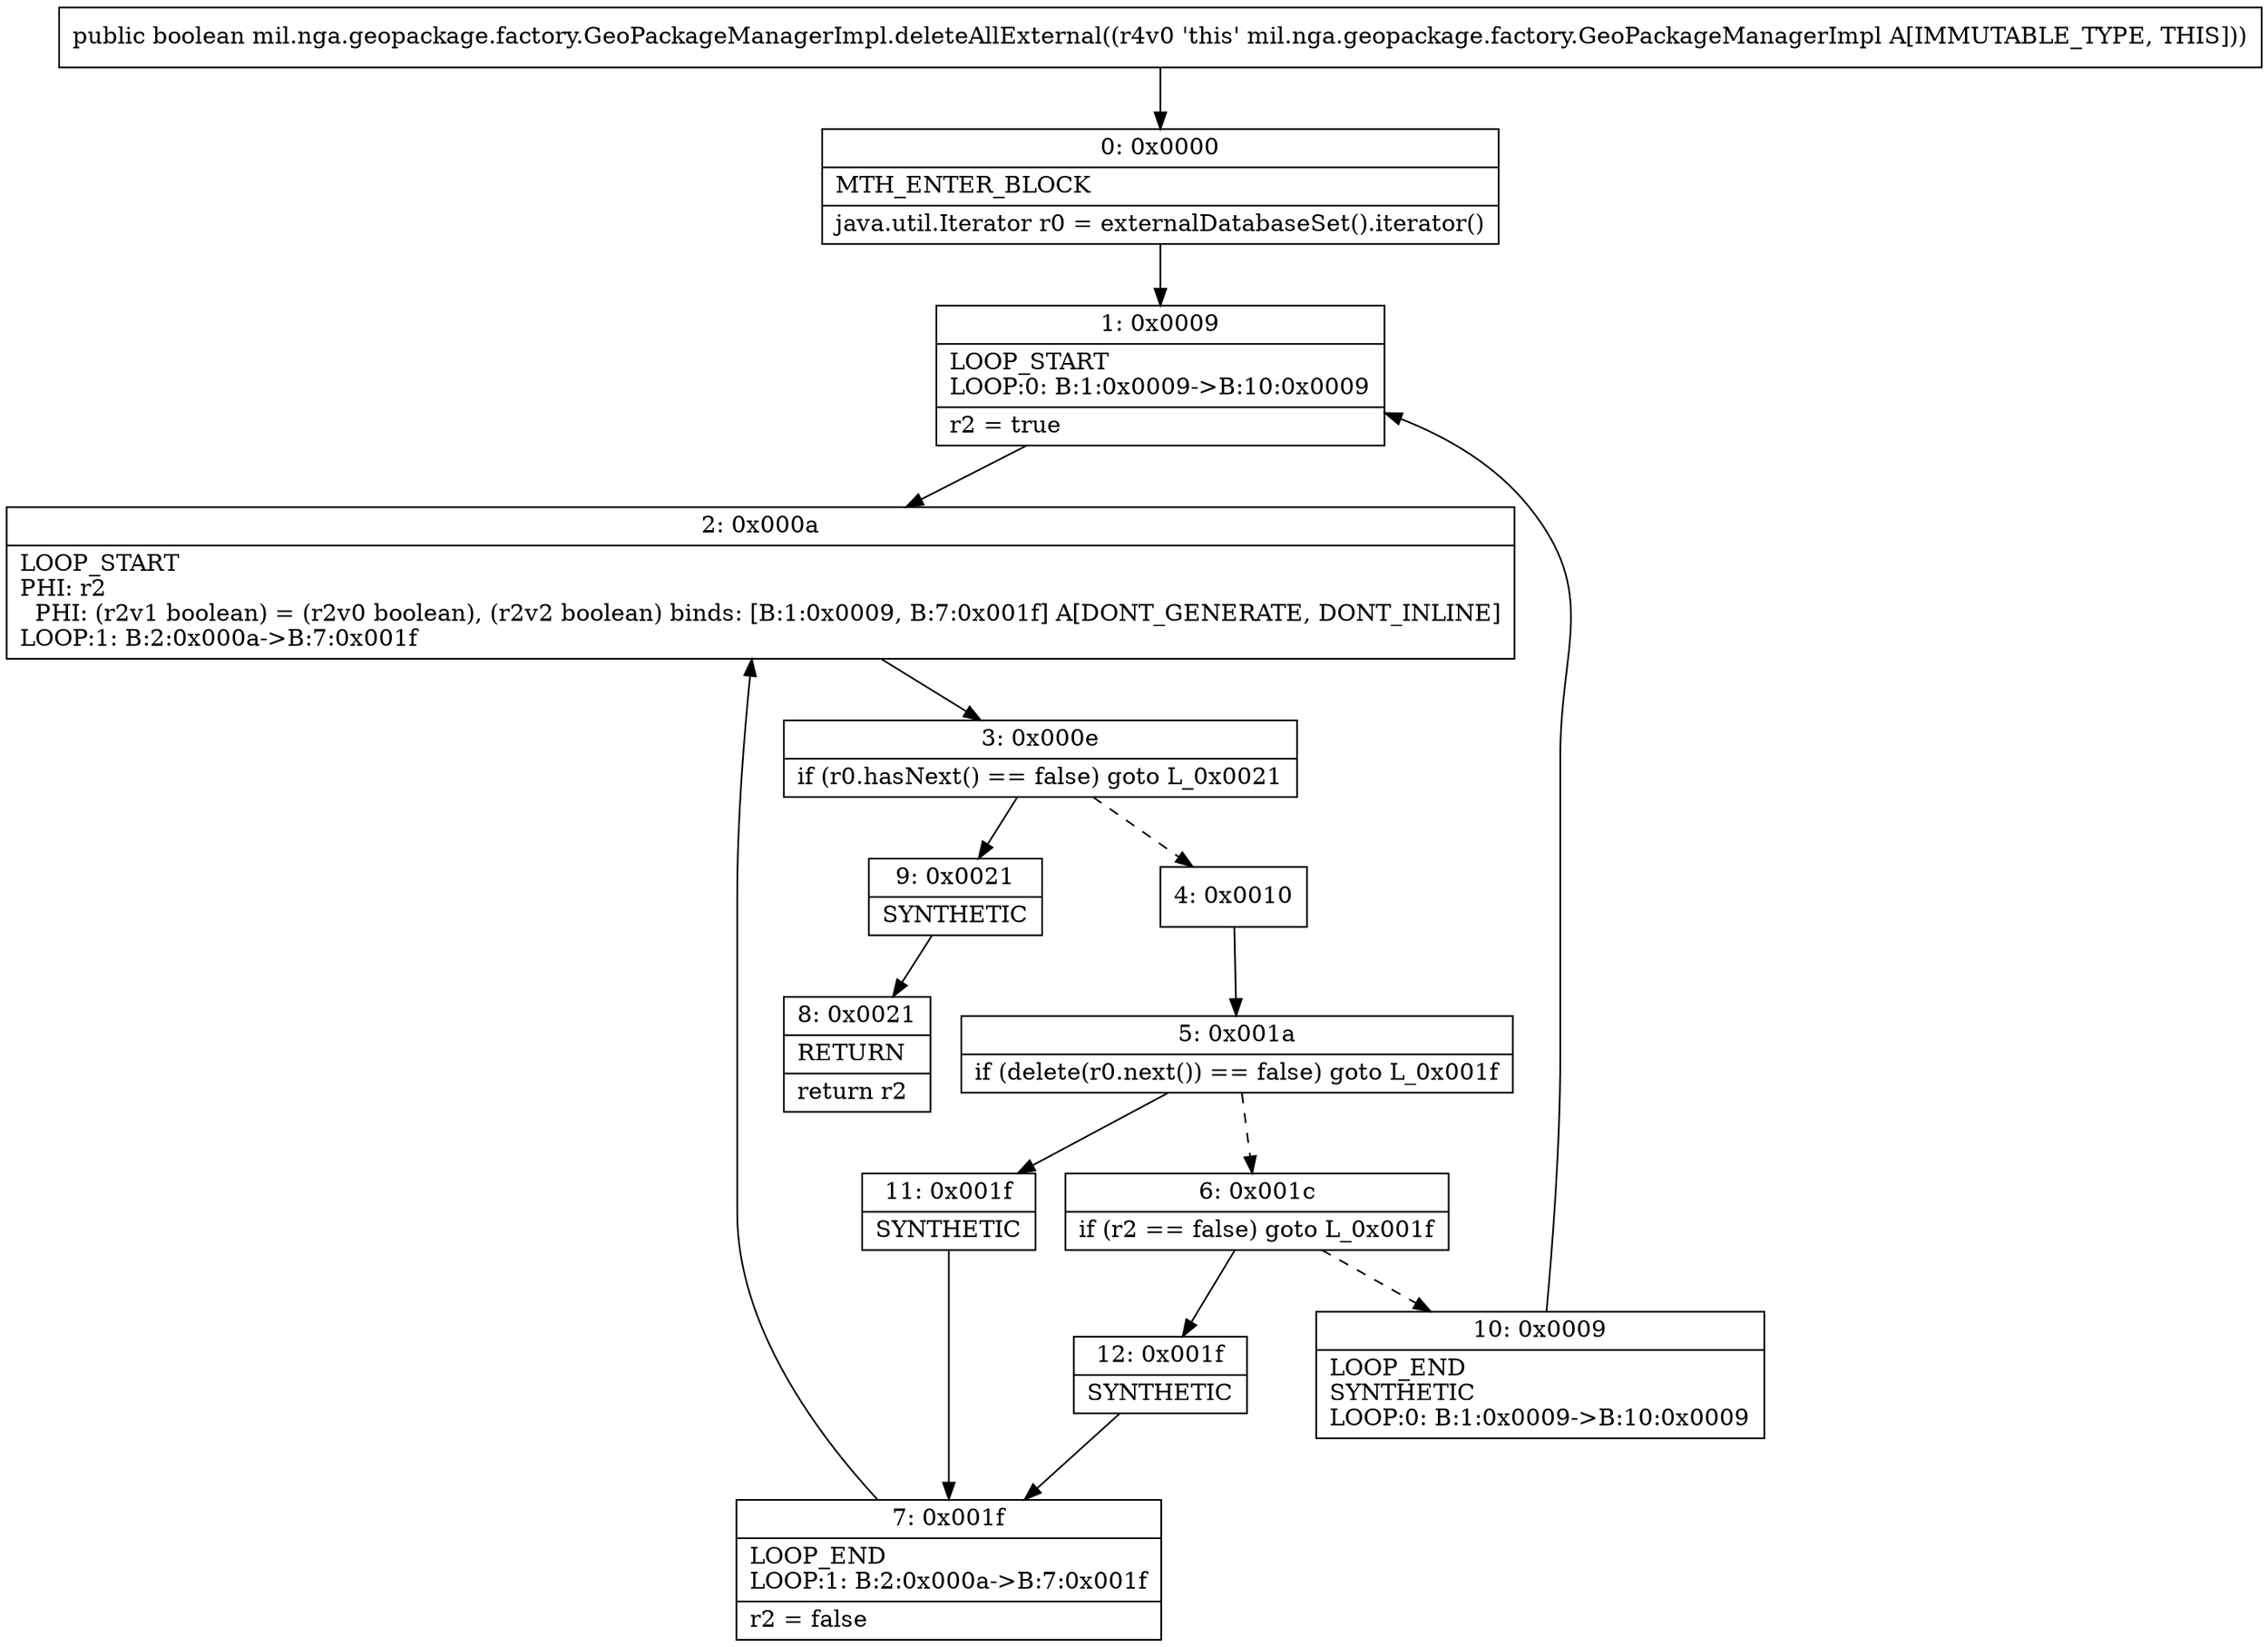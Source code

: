 digraph "CFG formil.nga.geopackage.factory.GeoPackageManagerImpl.deleteAllExternal()Z" {
Node_0 [shape=record,label="{0\:\ 0x0000|MTH_ENTER_BLOCK\l|java.util.Iterator r0 = externalDatabaseSet().iterator()\l}"];
Node_1 [shape=record,label="{1\:\ 0x0009|LOOP_START\lLOOP:0: B:1:0x0009\-\>B:10:0x0009\l|r2 = true\l}"];
Node_2 [shape=record,label="{2\:\ 0x000a|LOOP_START\lPHI: r2 \l  PHI: (r2v1 boolean) = (r2v0 boolean), (r2v2 boolean) binds: [B:1:0x0009, B:7:0x001f] A[DONT_GENERATE, DONT_INLINE]\lLOOP:1: B:2:0x000a\-\>B:7:0x001f\l}"];
Node_3 [shape=record,label="{3\:\ 0x000e|if (r0.hasNext() == false) goto L_0x0021\l}"];
Node_4 [shape=record,label="{4\:\ 0x0010}"];
Node_5 [shape=record,label="{5\:\ 0x001a|if (delete(r0.next()) == false) goto L_0x001f\l}"];
Node_6 [shape=record,label="{6\:\ 0x001c|if (r2 == false) goto L_0x001f\l}"];
Node_7 [shape=record,label="{7\:\ 0x001f|LOOP_END\lLOOP:1: B:2:0x000a\-\>B:7:0x001f\l|r2 = false\l}"];
Node_8 [shape=record,label="{8\:\ 0x0021|RETURN\l|return r2\l}"];
Node_9 [shape=record,label="{9\:\ 0x0021|SYNTHETIC\l}"];
Node_10 [shape=record,label="{10\:\ 0x0009|LOOP_END\lSYNTHETIC\lLOOP:0: B:1:0x0009\-\>B:10:0x0009\l}"];
Node_11 [shape=record,label="{11\:\ 0x001f|SYNTHETIC\l}"];
Node_12 [shape=record,label="{12\:\ 0x001f|SYNTHETIC\l}"];
MethodNode[shape=record,label="{public boolean mil.nga.geopackage.factory.GeoPackageManagerImpl.deleteAllExternal((r4v0 'this' mil.nga.geopackage.factory.GeoPackageManagerImpl A[IMMUTABLE_TYPE, THIS])) }"];
MethodNode -> Node_0;
Node_0 -> Node_1;
Node_1 -> Node_2;
Node_2 -> Node_3;
Node_3 -> Node_4[style=dashed];
Node_3 -> Node_9;
Node_4 -> Node_5;
Node_5 -> Node_6[style=dashed];
Node_5 -> Node_11;
Node_6 -> Node_10[style=dashed];
Node_6 -> Node_12;
Node_7 -> Node_2;
Node_9 -> Node_8;
Node_10 -> Node_1;
Node_11 -> Node_7;
Node_12 -> Node_7;
}


